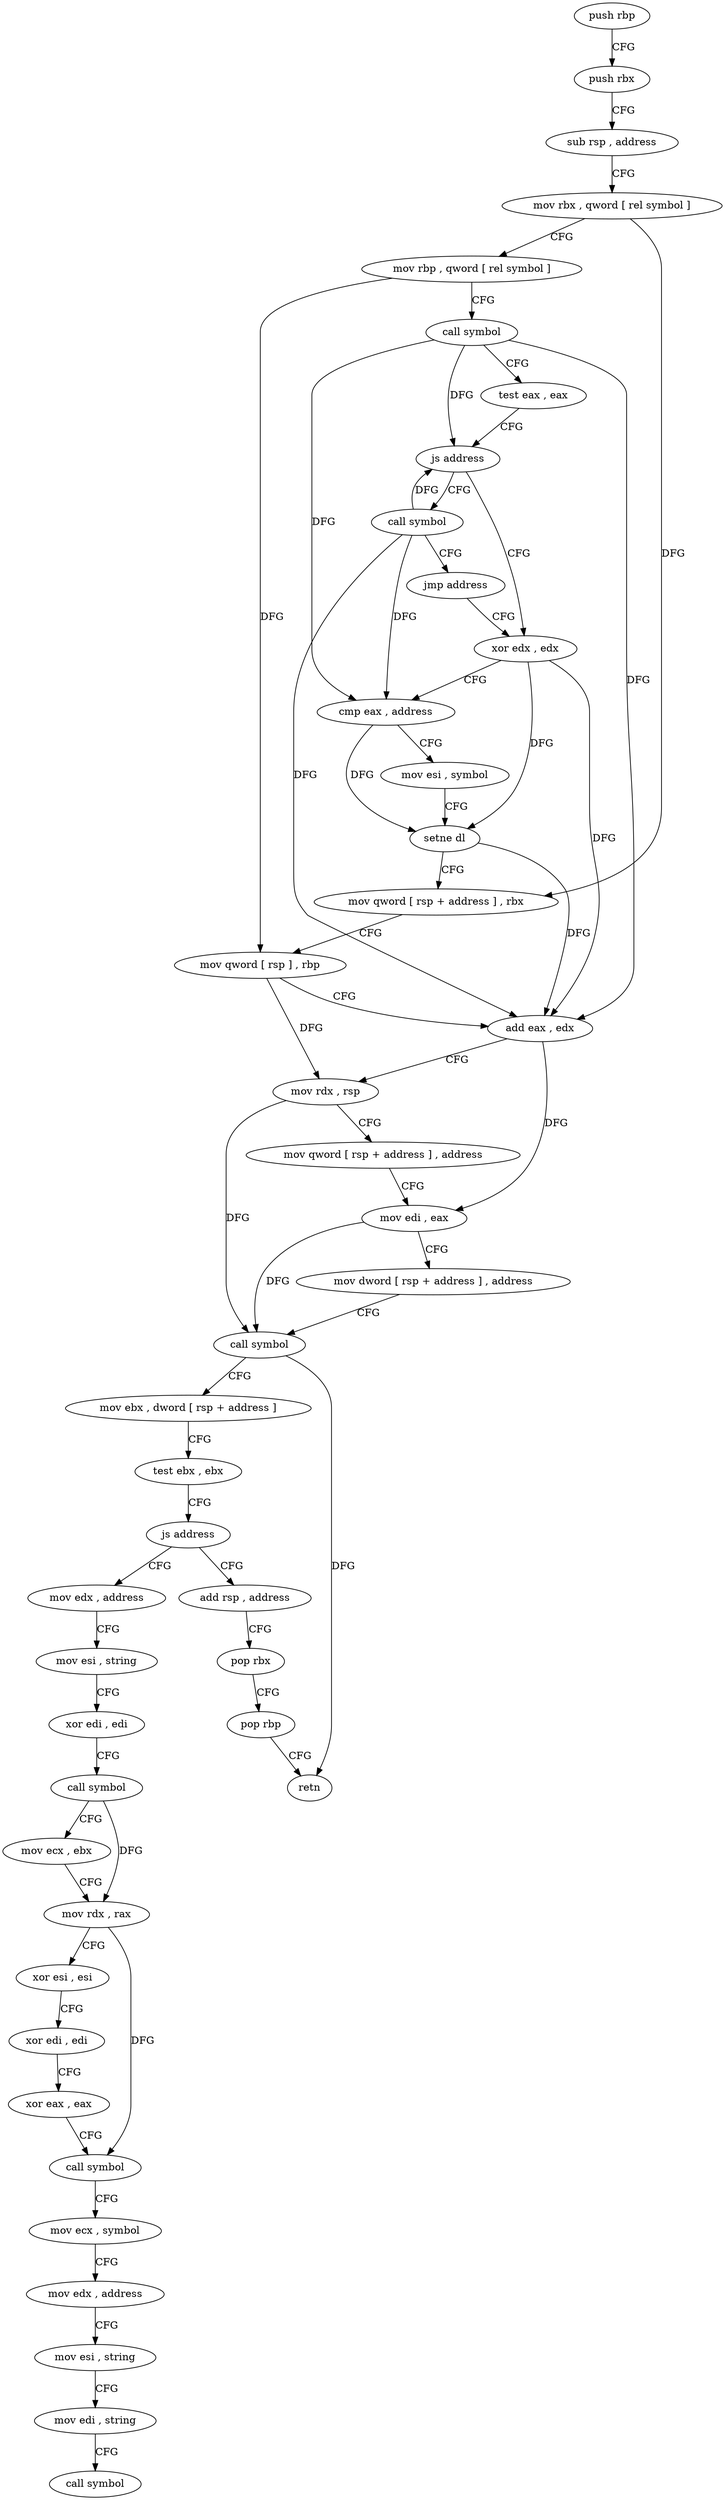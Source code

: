 digraph "func" {
"4262800" [label = "push rbp" ]
"4262801" [label = "push rbx" ]
"4262802" [label = "sub rsp , address" ]
"4262806" [label = "mov rbx , qword [ rel symbol ]" ]
"4262813" [label = "mov rbp , qword [ rel symbol ]" ]
"4262820" [label = "call symbol" ]
"4262825" [label = "test eax , eax" ]
"4262827" [label = "js address" ]
"4262976" [label = "call symbol" ]
"4262833" [label = "xor edx , edx" ]
"4262981" [label = "jmp address" ]
"4262835" [label = "cmp eax , address" ]
"4262840" [label = "mov esi , symbol" ]
"4262845" [label = "setne dl" ]
"4262848" [label = "mov qword [ rsp + address ] , rbx" ]
"4262853" [label = "mov qword [ rsp ] , rbp" ]
"4262857" [label = "add eax , edx" ]
"4262859" [label = "mov rdx , rsp" ]
"4262862" [label = "mov qword [ rsp + address ] , address" ]
"4262871" [label = "mov edi , eax" ]
"4262873" [label = "mov dword [ rsp + address ] , address" ]
"4262881" [label = "call symbol" ]
"4262886" [label = "mov ebx , dword [ rsp + address ]" ]
"4262890" [label = "test ebx , ebx" ]
"4262892" [label = "js address" ]
"4262960" [label = "add rsp , address" ]
"4262894" [label = "mov edx , address" ]
"4262964" [label = "pop rbx" ]
"4262965" [label = "pop rbp" ]
"4262966" [label = "retn" ]
"4262899" [label = "mov esi , string" ]
"4262904" [label = "xor edi , edi" ]
"4262906" [label = "call symbol" ]
"4262911" [label = "mov ecx , ebx" ]
"4262913" [label = "mov rdx , rax" ]
"4262916" [label = "xor esi , esi" ]
"4262918" [label = "xor edi , edi" ]
"4262920" [label = "xor eax , eax" ]
"4262922" [label = "call symbol" ]
"4262927" [label = "mov ecx , symbol" ]
"4262932" [label = "mov edx , address" ]
"4262937" [label = "mov esi , string" ]
"4262942" [label = "mov edi , string" ]
"4262947" [label = "call symbol" ]
"4262800" -> "4262801" [ label = "CFG" ]
"4262801" -> "4262802" [ label = "CFG" ]
"4262802" -> "4262806" [ label = "CFG" ]
"4262806" -> "4262813" [ label = "CFG" ]
"4262806" -> "4262848" [ label = "DFG" ]
"4262813" -> "4262820" [ label = "CFG" ]
"4262813" -> "4262853" [ label = "DFG" ]
"4262820" -> "4262825" [ label = "CFG" ]
"4262820" -> "4262827" [ label = "DFG" ]
"4262820" -> "4262835" [ label = "DFG" ]
"4262820" -> "4262857" [ label = "DFG" ]
"4262825" -> "4262827" [ label = "CFG" ]
"4262827" -> "4262976" [ label = "CFG" ]
"4262827" -> "4262833" [ label = "CFG" ]
"4262976" -> "4262981" [ label = "CFG" ]
"4262976" -> "4262827" [ label = "DFG" ]
"4262976" -> "4262835" [ label = "DFG" ]
"4262976" -> "4262857" [ label = "DFG" ]
"4262833" -> "4262835" [ label = "CFG" ]
"4262833" -> "4262845" [ label = "DFG" ]
"4262833" -> "4262857" [ label = "DFG" ]
"4262981" -> "4262833" [ label = "CFG" ]
"4262835" -> "4262840" [ label = "CFG" ]
"4262835" -> "4262845" [ label = "DFG" ]
"4262840" -> "4262845" [ label = "CFG" ]
"4262845" -> "4262848" [ label = "CFG" ]
"4262845" -> "4262857" [ label = "DFG" ]
"4262848" -> "4262853" [ label = "CFG" ]
"4262853" -> "4262857" [ label = "CFG" ]
"4262853" -> "4262859" [ label = "DFG" ]
"4262857" -> "4262859" [ label = "CFG" ]
"4262857" -> "4262871" [ label = "DFG" ]
"4262859" -> "4262862" [ label = "CFG" ]
"4262859" -> "4262881" [ label = "DFG" ]
"4262862" -> "4262871" [ label = "CFG" ]
"4262871" -> "4262873" [ label = "CFG" ]
"4262871" -> "4262881" [ label = "DFG" ]
"4262873" -> "4262881" [ label = "CFG" ]
"4262881" -> "4262886" [ label = "CFG" ]
"4262881" -> "4262966" [ label = "DFG" ]
"4262886" -> "4262890" [ label = "CFG" ]
"4262890" -> "4262892" [ label = "CFG" ]
"4262892" -> "4262960" [ label = "CFG" ]
"4262892" -> "4262894" [ label = "CFG" ]
"4262960" -> "4262964" [ label = "CFG" ]
"4262894" -> "4262899" [ label = "CFG" ]
"4262964" -> "4262965" [ label = "CFG" ]
"4262965" -> "4262966" [ label = "CFG" ]
"4262899" -> "4262904" [ label = "CFG" ]
"4262904" -> "4262906" [ label = "CFG" ]
"4262906" -> "4262911" [ label = "CFG" ]
"4262906" -> "4262913" [ label = "DFG" ]
"4262911" -> "4262913" [ label = "CFG" ]
"4262913" -> "4262916" [ label = "CFG" ]
"4262913" -> "4262922" [ label = "DFG" ]
"4262916" -> "4262918" [ label = "CFG" ]
"4262918" -> "4262920" [ label = "CFG" ]
"4262920" -> "4262922" [ label = "CFG" ]
"4262922" -> "4262927" [ label = "CFG" ]
"4262927" -> "4262932" [ label = "CFG" ]
"4262932" -> "4262937" [ label = "CFG" ]
"4262937" -> "4262942" [ label = "CFG" ]
"4262942" -> "4262947" [ label = "CFG" ]
}

